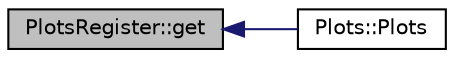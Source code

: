 digraph "PlotsRegister::get"
{
  edge [fontname="Helvetica",fontsize="10",labelfontname="Helvetica",labelfontsize="10"];
  node [fontname="Helvetica",fontsize="10",shape=record];
  rankdir="LR";
  Node1 [label="PlotsRegister::get",height=0.2,width=0.4,color="black", fillcolor="grey75", style="filled", fontcolor="black"];
  Node1 -> Node2 [dir="back",color="midnightblue",fontsize="10",style="solid",fontname="Helvetica"];
  Node2 [label="Plots::Plots",height=0.2,width=0.4,color="black", fillcolor="white", style="filled",URL="$d7/d8b/class_plots.html#af795c1ebfbd506a4201c37b99781e5ad"];
}
